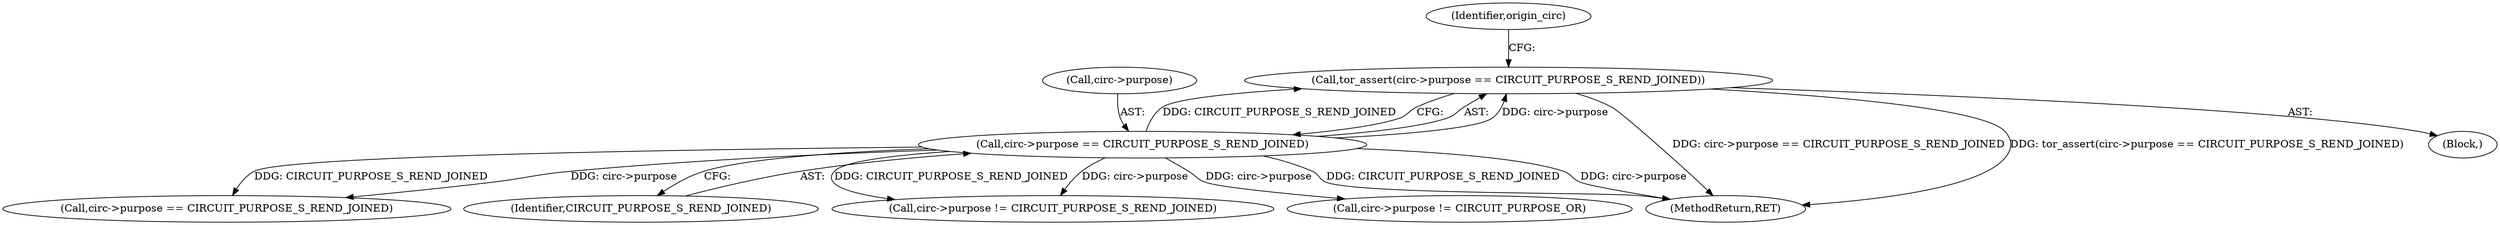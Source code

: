 digraph "0_tor_79b59a2dfcb68897ee89d98587d09e55f07e68d7@API" {
"1000170" [label="(Call,tor_assert(circ->purpose == CIRCUIT_PURPOSE_S_REND_JOINED))"];
"1000171" [label="(Call,circ->purpose == CIRCUIT_PURPOSE_S_REND_JOINED)"];
"1000351" [label="(Call,circ->purpose != CIRCUIT_PURPOSE_OR)"];
"1000177" [label="(Identifier,origin_circ)"];
"1000175" [label="(Identifier,CIRCUIT_PURPOSE_S_REND_JOINED)"];
"1000170" [label="(Call,tor_assert(circ->purpose == CIRCUIT_PURPOSE_S_REND_JOINED))"];
"1000718" [label="(MethodReturn,RET)"];
"1000171" [label="(Call,circ->purpose == CIRCUIT_PURPOSE_S_REND_JOINED)"];
"1000169" [label="(Block,)"];
"1000489" [label="(Call,circ->purpose == CIRCUIT_PURPOSE_S_REND_JOINED)"];
"1000172" [label="(Call,circ->purpose)"];
"1000207" [label="(Call,circ->purpose != CIRCUIT_PURPOSE_S_REND_JOINED)"];
"1000170" -> "1000169"  [label="AST: "];
"1000170" -> "1000171"  [label="CFG: "];
"1000171" -> "1000170"  [label="AST: "];
"1000177" -> "1000170"  [label="CFG: "];
"1000170" -> "1000718"  [label="DDG: circ->purpose == CIRCUIT_PURPOSE_S_REND_JOINED"];
"1000170" -> "1000718"  [label="DDG: tor_assert(circ->purpose == CIRCUIT_PURPOSE_S_REND_JOINED)"];
"1000171" -> "1000170"  [label="DDG: circ->purpose"];
"1000171" -> "1000170"  [label="DDG: CIRCUIT_PURPOSE_S_REND_JOINED"];
"1000171" -> "1000175"  [label="CFG: "];
"1000172" -> "1000171"  [label="AST: "];
"1000175" -> "1000171"  [label="AST: "];
"1000171" -> "1000718"  [label="DDG: circ->purpose"];
"1000171" -> "1000718"  [label="DDG: CIRCUIT_PURPOSE_S_REND_JOINED"];
"1000171" -> "1000207"  [label="DDG: circ->purpose"];
"1000171" -> "1000207"  [label="DDG: CIRCUIT_PURPOSE_S_REND_JOINED"];
"1000171" -> "1000351"  [label="DDG: circ->purpose"];
"1000171" -> "1000489"  [label="DDG: circ->purpose"];
"1000171" -> "1000489"  [label="DDG: CIRCUIT_PURPOSE_S_REND_JOINED"];
}

